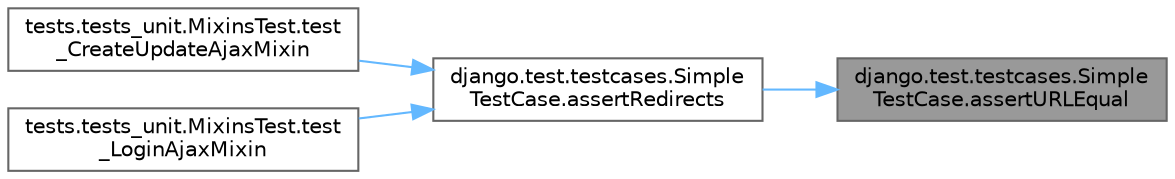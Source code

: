 digraph "django.test.testcases.SimpleTestCase.assertURLEqual"
{
 // LATEX_PDF_SIZE
  bgcolor="transparent";
  edge [fontname=Helvetica,fontsize=10,labelfontname=Helvetica,labelfontsize=10];
  node [fontname=Helvetica,fontsize=10,shape=box,height=0.2,width=0.4];
  rankdir="RL";
  Node1 [id="Node000001",label="django.test.testcases.Simple\lTestCase.assertURLEqual",height=0.2,width=0.4,color="gray40", fillcolor="grey60", style="filled", fontcolor="black",tooltip=" "];
  Node1 -> Node2 [id="edge1_Node000001_Node000002",dir="back",color="steelblue1",style="solid",tooltip=" "];
  Node2 [id="Node000002",label="django.test.testcases.Simple\lTestCase.assertRedirects",height=0.2,width=0.4,color="grey40", fillcolor="white", style="filled",URL="$classdjango_1_1test_1_1testcases_1_1_simple_test_case.html#afab911d37442f9f9d49b7963eb9c810d",tooltip=" "];
  Node2 -> Node3 [id="edge2_Node000002_Node000003",dir="back",color="steelblue1",style="solid",tooltip=" "];
  Node3 [id="Node000003",label="tests.tests_unit.MixinsTest.test\l_CreateUpdateAjaxMixin",height=0.2,width=0.4,color="grey40", fillcolor="white", style="filled",URL="$classtests_1_1tests__unit_1_1_mixins_test.html#afd724a09c56711dfad3236760fcd1452",tooltip=" "];
  Node2 -> Node4 [id="edge3_Node000002_Node000004",dir="back",color="steelblue1",style="solid",tooltip=" "];
  Node4 [id="Node000004",label="tests.tests_unit.MixinsTest.test\l_LoginAjaxMixin",height=0.2,width=0.4,color="grey40", fillcolor="white", style="filled",URL="$classtests_1_1tests__unit_1_1_mixins_test.html#afc037be1d64ff533a13006c738ce9e9c",tooltip=" "];
}
